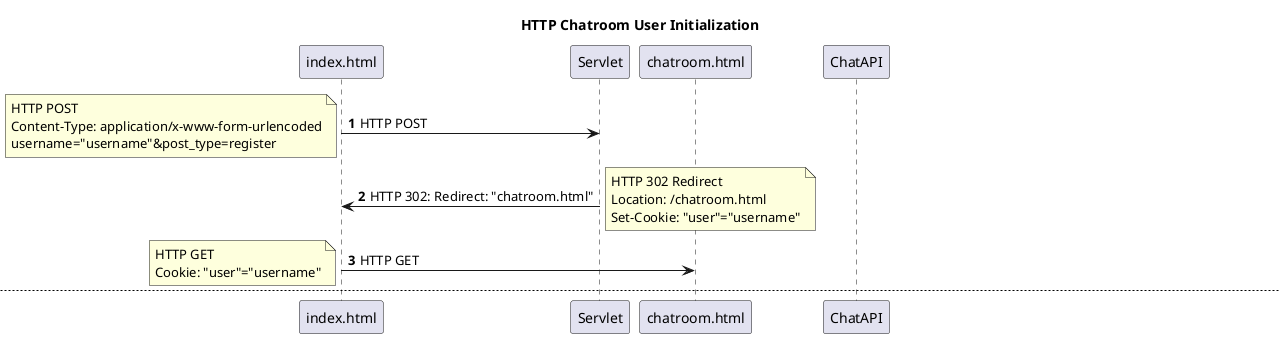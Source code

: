@startuml
'https://plantuml.com/sequence-diagram

autonumber

title HTTP Chatroom User Initialization
index.html -> Servlet: HTTP POST
note left
HTTP POST
Content-Type: application/x-www-form-urlencoded
username="username"&post_type=register
end note
Servlet -> index.html: HTTP 302: Redirect: "chatroom.html"
note right
HTTP 302 Redirect
Location: /chatroom.html
Set-Cookie: "user"="username"
end note
index.html -> chatroom.html: HTTP GET
note left
HTTP GET
Cookie: "user"="username"
end note
newpage  Sending Message Sequence
chatroom.html -> ChatAPI: js: sendButton Event
note left
HTTP POST
Content-Type: text/plain
Cookie: "user"="usernameA"

"this is a message"
end note
ChatAPI -> "chatroom.html": HTTP 200
note right
(1) Check validity of cookie, if invalid/not authenticated/ redirect
(2)
end note
newpage Polling Message Sequence
chatroom.html -> ChatAPI: poll.js: fetch()
note left
HTTP GET
Cookie: "user" = "usernameA"
end note
ChatAPI -> chatroom.html: HTTP 200
note right
HTTP 200
ContentType=text/html

"usernameB|Hey man how are you doing!?"
end note
ChatAPI -> chatroom.html: No new message

@enduml